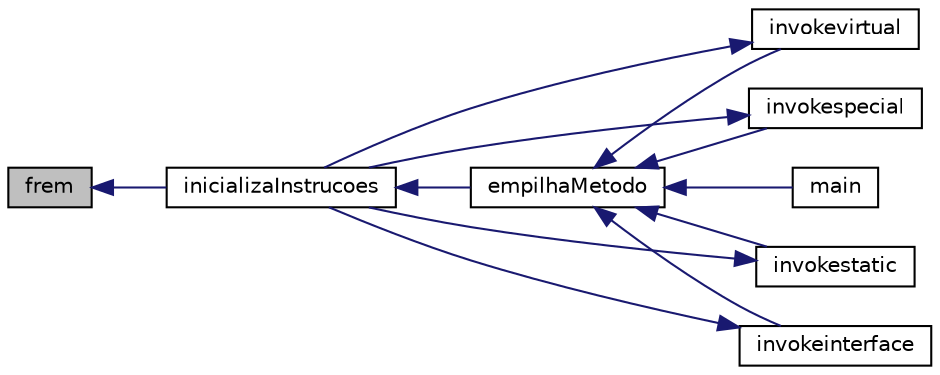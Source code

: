 digraph "frem"
{
 // INTERACTIVE_SVG=YES
  edge [fontname="Helvetica",fontsize="10",labelfontname="Helvetica",labelfontsize="10"];
  node [fontname="Helvetica",fontsize="10",shape=record];
  rankdir="LR";
  Node1075 [label="frem",height=0.2,width=0.4,color="black", fillcolor="grey75", style="filled", fontcolor="black"];
  Node1075 -> Node1076 [dir="back",color="midnightblue",fontsize="10",style="solid",fontname="Helvetica"];
  Node1076 [label="inicializaInstrucoes",height=0.2,width=0.4,color="black", fillcolor="white", style="filled",URL="$instrucao_8h.html#a308f4b87fb42ab5a62790c0127003ebe"];
  Node1076 -> Node1077 [dir="back",color="midnightblue",fontsize="10",style="solid",fontname="Helvetica"];
  Node1077 [label="empilhaMetodo",height=0.2,width=0.4,color="black", fillcolor="white", style="filled",URL="$metodo_8h.html#a68acc5b3f2238f62b7d0ee50964183c1"];
  Node1077 -> Node1078 [dir="back",color="midnightblue",fontsize="10",style="solid",fontname="Helvetica"];
  Node1078 [label="invokevirtual",height=0.2,width=0.4,color="black", fillcolor="white", style="filled",URL="$instrucao_8h.html#a78801a57dd7317b58754d741e22607a7"];
  Node1078 -> Node1076 [dir="back",color="midnightblue",fontsize="10",style="solid",fontname="Helvetica"];
  Node1077 -> Node1079 [dir="back",color="midnightblue",fontsize="10",style="solid",fontname="Helvetica"];
  Node1079 [label="invokespecial",height=0.2,width=0.4,color="black", fillcolor="white", style="filled",URL="$instrucao_8h.html#aea396d65920fd2046b81c2b5742f8fc2"];
  Node1079 -> Node1076 [dir="back",color="midnightblue",fontsize="10",style="solid",fontname="Helvetica"];
  Node1077 -> Node1080 [dir="back",color="midnightblue",fontsize="10",style="solid",fontname="Helvetica"];
  Node1080 [label="invokestatic",height=0.2,width=0.4,color="black", fillcolor="white", style="filled",URL="$instrucao_8h.html#a99b74fdcaa5d59615718fc49f4cb1bf2"];
  Node1080 -> Node1076 [dir="back",color="midnightblue",fontsize="10",style="solid",fontname="Helvetica"];
  Node1077 -> Node1081 [dir="back",color="midnightblue",fontsize="10",style="solid",fontname="Helvetica"];
  Node1081 [label="invokeinterface",height=0.2,width=0.4,color="black", fillcolor="white", style="filled",URL="$instrucao_8h.html#a04465c61aa4c123ce79dc562244e7af8"];
  Node1081 -> Node1076 [dir="back",color="midnightblue",fontsize="10",style="solid",fontname="Helvetica"];
  Node1077 -> Node1082 [dir="back",color="midnightblue",fontsize="10",style="solid",fontname="Helvetica"];
  Node1082 [label="main",height=0.2,width=0.4,color="black", fillcolor="white", style="filled",URL="$main_8c.html#a0ddf1224851353fc92bfbff6f499fa97"];
}
